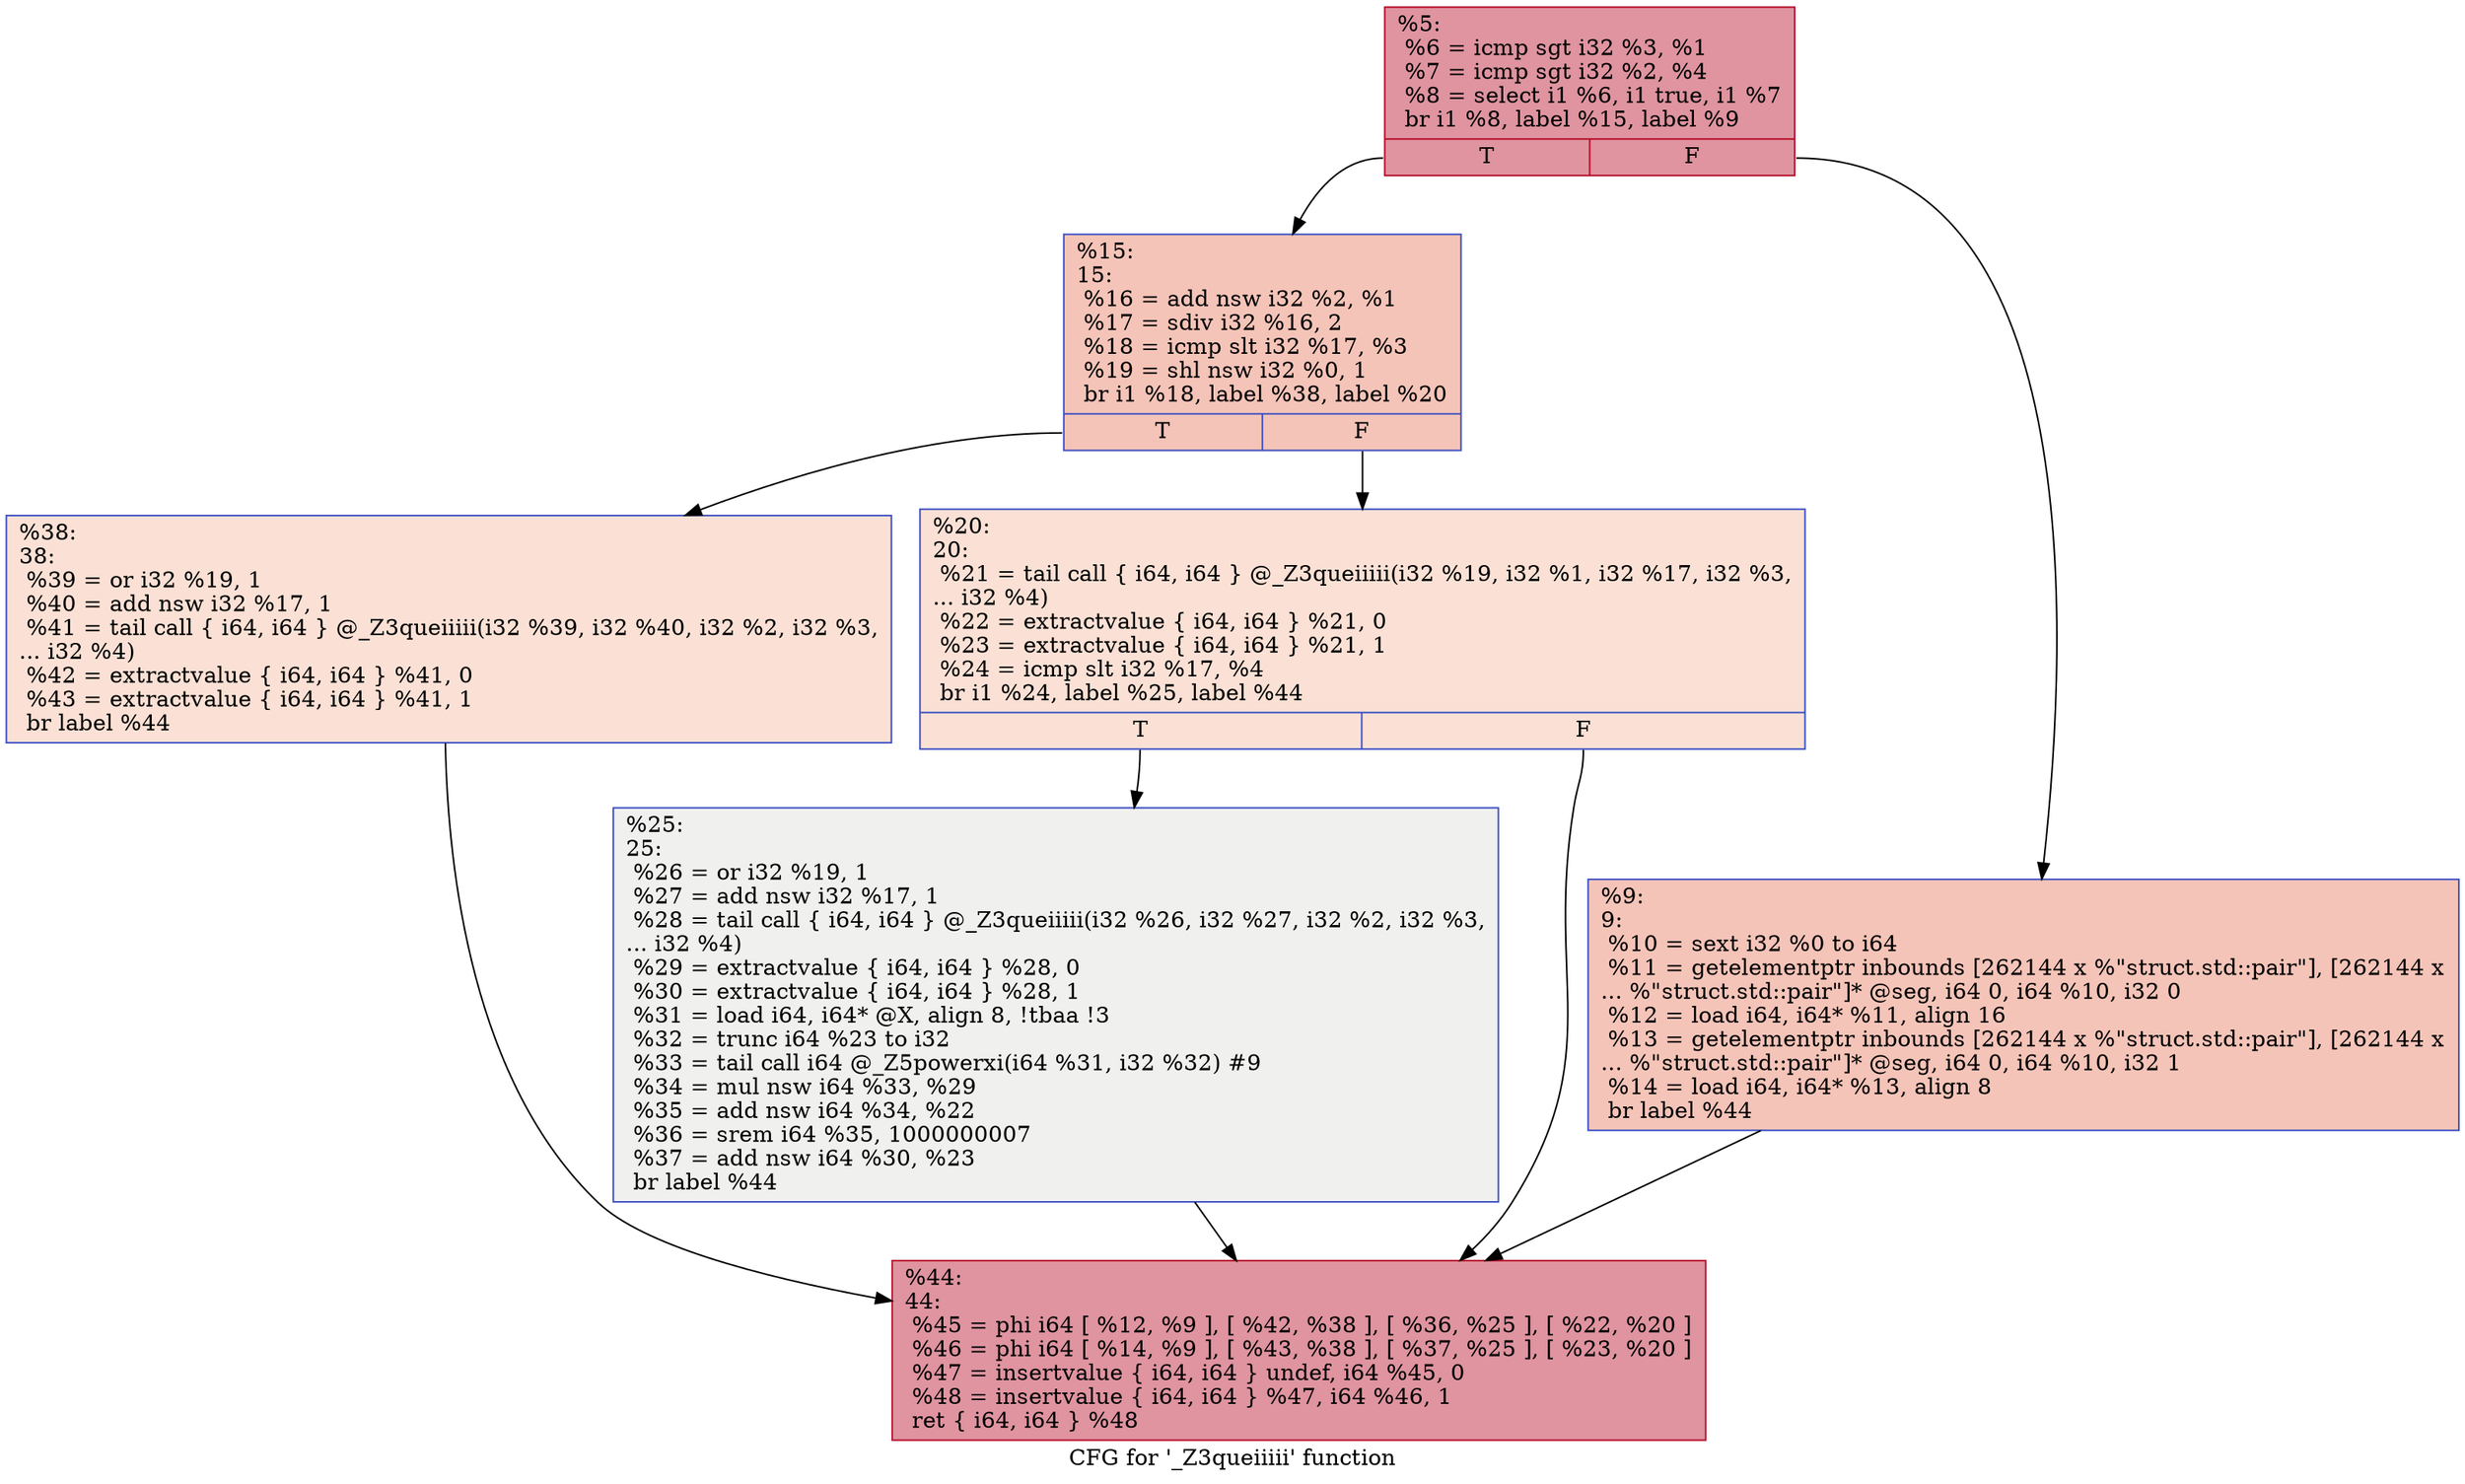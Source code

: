 digraph "CFG for '_Z3queiiiii' function" {
	label="CFG for '_Z3queiiiii' function";

	Node0x55b9e9a99090 [shape=record,color="#b70d28ff", style=filled, fillcolor="#b70d2870",label="{%5:\l  %6 = icmp sgt i32 %3, %1\l  %7 = icmp sgt i32 %2, %4\l  %8 = select i1 %6, i1 true, i1 %7\l  br i1 %8, label %15, label %9\l|{<s0>T|<s1>F}}"];
	Node0x55b9e9a99090:s0 -> Node0x55b9e9a98e30;
	Node0x55b9e9a99090:s1 -> Node0x55b9e9a99380;
	Node0x55b9e9a99380 [shape=record,color="#3d50c3ff", style=filled, fillcolor="#e97a5f70",label="{%9:\l9:                                                \l  %10 = sext i32 %0 to i64\l  %11 = getelementptr inbounds [262144 x %\"struct.std::pair\"], [262144 x\l... %\"struct.std::pair\"]* @seg, i64 0, i64 %10, i32 0\l  %12 = load i64, i64* %11, align 16\l  %13 = getelementptr inbounds [262144 x %\"struct.std::pair\"], [262144 x\l... %\"struct.std::pair\"]* @seg, i64 0, i64 %10, i32 1\l  %14 = load i64, i64* %13, align 8\l  br label %44\l}"];
	Node0x55b9e9a99380 -> Node0x55b9e9a99610;
	Node0x55b9e9a98e30 [shape=record,color="#3d50c3ff", style=filled, fillcolor="#e97a5f70",label="{%15:\l15:                                               \l  %16 = add nsw i32 %2, %1\l  %17 = sdiv i32 %16, 2\l  %18 = icmp slt i32 %17, %3\l  %19 = shl nsw i32 %0, 1\l  br i1 %18, label %38, label %20\l|{<s0>T|<s1>F}}"];
	Node0x55b9e9a98e30:s0 -> Node0x55b9e9a99880;
	Node0x55b9e9a98e30:s1 -> Node0x55b9e9a998d0;
	Node0x55b9e9a998d0 [shape=record,color="#3d50c3ff", style=filled, fillcolor="#f7bca170",label="{%20:\l20:                                               \l  %21 = tail call \{ i64, i64 \} @_Z3queiiiii(i32 %19, i32 %1, i32 %17, i32 %3,\l... i32 %4)\l  %22 = extractvalue \{ i64, i64 \} %21, 0\l  %23 = extractvalue \{ i64, i64 \} %21, 1\l  %24 = icmp slt i32 %17, %4\l  br i1 %24, label %25, label %44\l|{<s0>T|<s1>F}}"];
	Node0x55b9e9a998d0:s0 -> Node0x55b9e9a99c40;
	Node0x55b9e9a998d0:s1 -> Node0x55b9e9a99610;
	Node0x55b9e9a99c40 [shape=record,color="#3d50c3ff", style=filled, fillcolor="#dedcdb70",label="{%25:\l25:                                               \l  %26 = or i32 %19, 1\l  %27 = add nsw i32 %17, 1\l  %28 = tail call \{ i64, i64 \} @_Z3queiiiii(i32 %26, i32 %27, i32 %2, i32 %3,\l... i32 %4)\l  %29 = extractvalue \{ i64, i64 \} %28, 0\l  %30 = extractvalue \{ i64, i64 \} %28, 1\l  %31 = load i64, i64* @X, align 8, !tbaa !3\l  %32 = trunc i64 %23 to i32\l  %33 = tail call i64 @_Z5powerxi(i64 %31, i32 %32) #9\l  %34 = mul nsw i64 %33, %29\l  %35 = add nsw i64 %34, %22\l  %36 = srem i64 %35, 1000000007\l  %37 = add nsw i64 %30, %23\l  br label %44\l}"];
	Node0x55b9e9a99c40 -> Node0x55b9e9a99610;
	Node0x55b9e9a99880 [shape=record,color="#3d50c3ff", style=filled, fillcolor="#f7bca170",label="{%38:\l38:                                               \l  %39 = or i32 %19, 1\l  %40 = add nsw i32 %17, 1\l  %41 = tail call \{ i64, i64 \} @_Z3queiiiii(i32 %39, i32 %40, i32 %2, i32 %3,\l... i32 %4)\l  %42 = extractvalue \{ i64, i64 \} %41, 0\l  %43 = extractvalue \{ i64, i64 \} %41, 1\l  br label %44\l}"];
	Node0x55b9e9a99880 -> Node0x55b9e9a99610;
	Node0x55b9e9a99610 [shape=record,color="#b70d28ff", style=filled, fillcolor="#b70d2870",label="{%44:\l44:                                               \l  %45 = phi i64 [ %12, %9 ], [ %42, %38 ], [ %36, %25 ], [ %22, %20 ]\l  %46 = phi i64 [ %14, %9 ], [ %43, %38 ], [ %37, %25 ], [ %23, %20 ]\l  %47 = insertvalue \{ i64, i64 \} undef, i64 %45, 0\l  %48 = insertvalue \{ i64, i64 \} %47, i64 %46, 1\l  ret \{ i64, i64 \} %48\l}"];
}
